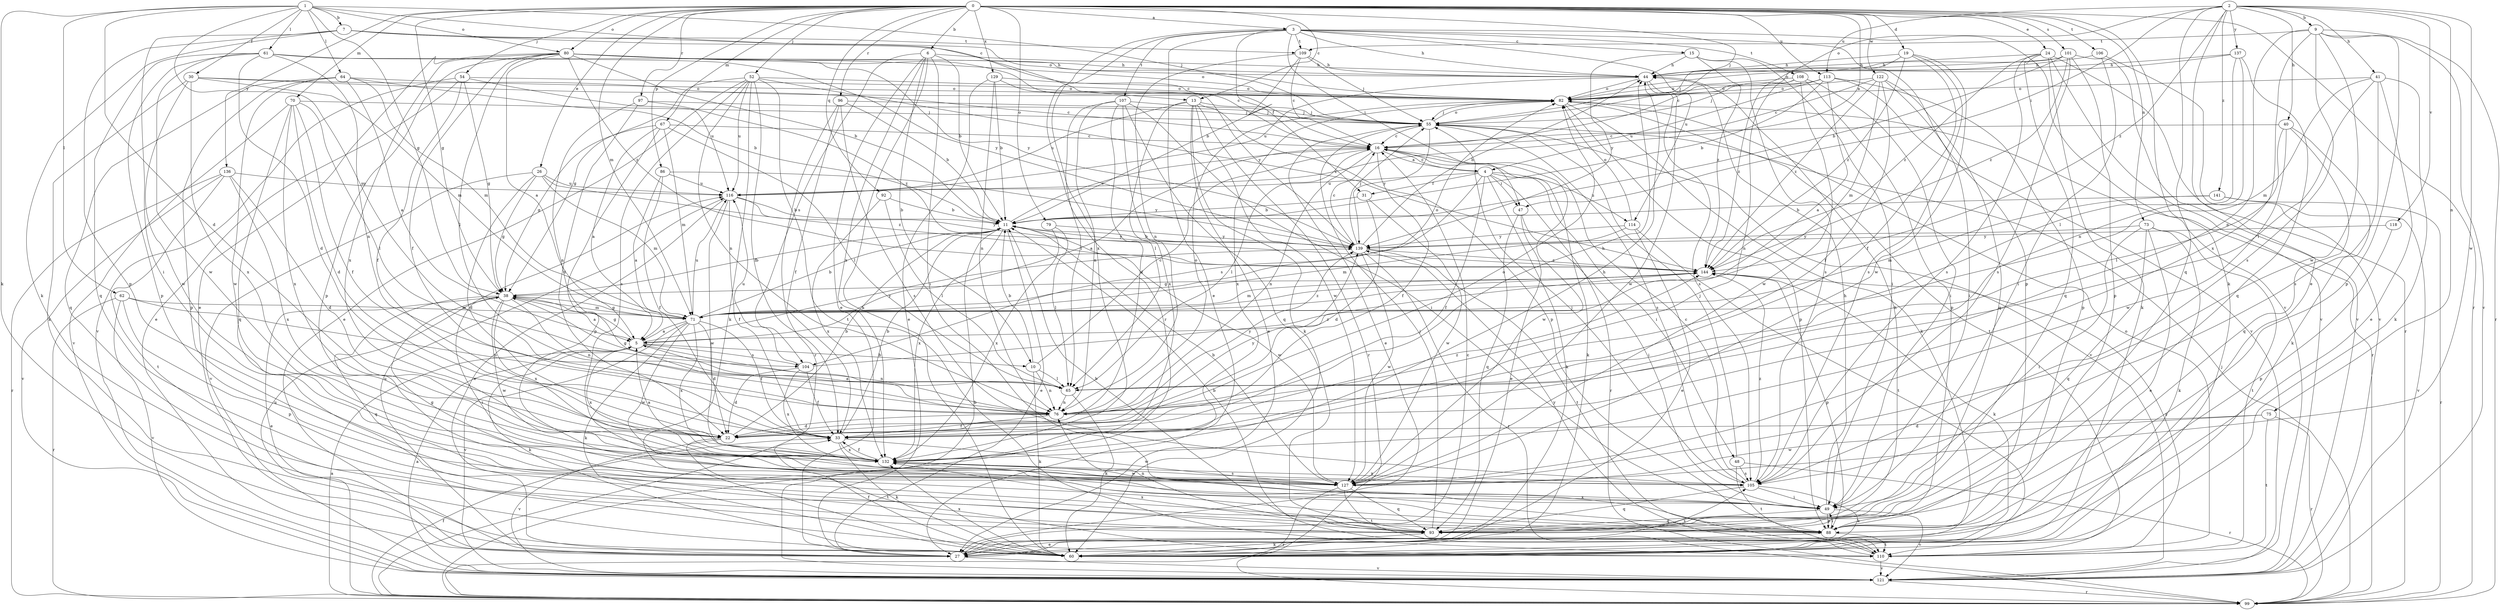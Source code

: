 strict digraph  {
0;
1;
2;
3;
4;
5;
6;
7;
9;
10;
11;
13;
15;
16;
19;
22;
24;
26;
27;
30;
31;
33;
38;
40;
41;
44;
47;
48;
49;
52;
54;
55;
60;
61;
62;
64;
65;
67;
70;
71;
73;
75;
76;
79;
80;
82;
86;
88;
92;
93;
96;
97;
99;
101;
104;
105;
106;
107;
108;
109;
110;
113;
114;
116;
118;
121;
122;
127;
129;
132;
136;
137;
139;
141;
144;
0 -> 3  [label=a];
0 -> 4  [label=a];
0 -> 6  [label=b];
0 -> 13  [label=c];
0 -> 19  [label=d];
0 -> 24  [label=e];
0 -> 26  [label=e];
0 -> 38  [label=g];
0 -> 52  [label=j];
0 -> 54  [label=j];
0 -> 55  [label=j];
0 -> 60  [label=k];
0 -> 67  [label=m];
0 -> 70  [label=m];
0 -> 71  [label=m];
0 -> 73  [label=n];
0 -> 79  [label=o];
0 -> 80  [label=o];
0 -> 86  [label=p];
0 -> 92  [label=q];
0 -> 96  [label=r];
0 -> 97  [label=r];
0 -> 99  [label=r];
0 -> 101  [label=s];
0 -> 106  [label=t];
0 -> 113  [label=u];
0 -> 122  [label=w];
0 -> 129  [label=x];
0 -> 136  [label=y];
1 -> 7  [label=b];
1 -> 13  [label=c];
1 -> 22  [label=d];
1 -> 30  [label=f];
1 -> 38  [label=g];
1 -> 55  [label=j];
1 -> 60  [label=k];
1 -> 61  [label=l];
1 -> 62  [label=l];
1 -> 64  [label=l];
1 -> 80  [label=o];
1 -> 104  [label=s];
2 -> 9  [label=b];
2 -> 27  [label=e];
2 -> 40  [label=h];
2 -> 41  [label=h];
2 -> 47  [label=i];
2 -> 75  [label=n];
2 -> 82  [label=o];
2 -> 93  [label=q];
2 -> 113  [label=u];
2 -> 118  [label=v];
2 -> 127  [label=w];
2 -> 137  [label=y];
2 -> 141  [label=z];
2 -> 144  [label=z];
3 -> 15  [label=c];
3 -> 27  [label=e];
3 -> 31  [label=f];
3 -> 44  [label=h];
3 -> 47  [label=i];
3 -> 88  [label=p];
3 -> 99  [label=r];
3 -> 107  [label=t];
3 -> 108  [label=t];
3 -> 109  [label=t];
3 -> 114  [label=u];
3 -> 121  [label=v];
3 -> 132  [label=x];
4 -> 16  [label=c];
4 -> 31  [label=f];
4 -> 33  [label=f];
4 -> 47  [label=i];
4 -> 48  [label=i];
4 -> 60  [label=k];
4 -> 99  [label=r];
4 -> 104  [label=s];
4 -> 114  [label=u];
4 -> 116  [label=u];
5 -> 10  [label=b];
5 -> 38  [label=g];
5 -> 60  [label=k];
5 -> 76  [label=n];
5 -> 104  [label=s];
5 -> 132  [label=x];
5 -> 139  [label=y];
6 -> 10  [label=b];
6 -> 11  [label=b];
6 -> 27  [label=e];
6 -> 44  [label=h];
6 -> 49  [label=i];
6 -> 60  [label=k];
6 -> 104  [label=s];
6 -> 132  [label=x];
7 -> 16  [label=c];
7 -> 49  [label=i];
7 -> 60  [label=k];
7 -> 82  [label=o];
7 -> 88  [label=p];
7 -> 109  [label=t];
9 -> 76  [label=n];
9 -> 88  [label=p];
9 -> 99  [label=r];
9 -> 105  [label=s];
9 -> 109  [label=t];
9 -> 121  [label=v];
9 -> 127  [label=w];
9 -> 132  [label=x];
10 -> 11  [label=b];
10 -> 16  [label=c];
10 -> 60  [label=k];
10 -> 65  [label=l];
10 -> 76  [label=n];
11 -> 16  [label=c];
11 -> 27  [label=e];
11 -> 127  [label=w];
11 -> 132  [label=x];
11 -> 139  [label=y];
13 -> 27  [label=e];
13 -> 55  [label=j];
13 -> 60  [label=k];
13 -> 65  [label=l];
13 -> 88  [label=p];
13 -> 99  [label=r];
13 -> 116  [label=u];
13 -> 127  [label=w];
15 -> 44  [label=h];
15 -> 49  [label=i];
15 -> 105  [label=s];
15 -> 139  [label=y];
15 -> 144  [label=z];
16 -> 4  [label=a];
16 -> 5  [label=a];
16 -> 33  [label=f];
16 -> 60  [label=k];
16 -> 65  [label=l];
16 -> 76  [label=n];
16 -> 127  [label=w];
19 -> 16  [label=c];
19 -> 33  [label=f];
19 -> 44  [label=h];
19 -> 105  [label=s];
19 -> 127  [label=w];
19 -> 144  [label=z];
22 -> 11  [label=b];
22 -> 82  [label=o];
22 -> 110  [label=t];
22 -> 121  [label=v];
22 -> 139  [label=y];
24 -> 44  [label=h];
24 -> 60  [label=k];
24 -> 93  [label=q];
24 -> 99  [label=r];
24 -> 105  [label=s];
24 -> 121  [label=v];
24 -> 144  [label=z];
26 -> 22  [label=d];
26 -> 38  [label=g];
26 -> 71  [label=m];
26 -> 116  [label=u];
26 -> 121  [label=v];
26 -> 144  [label=z];
27 -> 16  [label=c];
27 -> 105  [label=s];
27 -> 116  [label=u];
27 -> 121  [label=v];
30 -> 16  [label=c];
30 -> 60  [label=k];
30 -> 71  [label=m];
30 -> 82  [label=o];
30 -> 127  [label=w];
30 -> 132  [label=x];
31 -> 11  [label=b];
31 -> 22  [label=d];
31 -> 127  [label=w];
33 -> 11  [label=b];
33 -> 60  [label=k];
33 -> 127  [label=w];
33 -> 132  [label=x];
33 -> 144  [label=z];
38 -> 5  [label=a];
38 -> 11  [label=b];
38 -> 27  [label=e];
38 -> 49  [label=i];
38 -> 71  [label=m];
38 -> 76  [label=n];
38 -> 93  [label=q];
38 -> 127  [label=w];
38 -> 132  [label=x];
40 -> 16  [label=c];
40 -> 60  [label=k];
40 -> 65  [label=l];
40 -> 93  [label=q];
40 -> 127  [label=w];
41 -> 27  [label=e];
41 -> 60  [label=k];
41 -> 65  [label=l];
41 -> 71  [label=m];
41 -> 82  [label=o];
41 -> 105  [label=s];
44 -> 82  [label=o];
44 -> 105  [label=s];
44 -> 116  [label=u];
44 -> 127  [label=w];
47 -> 27  [label=e];
47 -> 49  [label=i];
47 -> 93  [label=q];
48 -> 55  [label=j];
48 -> 99  [label=r];
48 -> 105  [label=s];
48 -> 110  [label=t];
49 -> 38  [label=g];
49 -> 44  [label=h];
49 -> 88  [label=p];
49 -> 93  [label=q];
49 -> 121  [label=v];
52 -> 27  [label=e];
52 -> 33  [label=f];
52 -> 38  [label=g];
52 -> 60  [label=k];
52 -> 76  [label=n];
52 -> 82  [label=o];
52 -> 105  [label=s];
52 -> 110  [label=t];
52 -> 116  [label=u];
52 -> 144  [label=z];
54 -> 27  [label=e];
54 -> 33  [label=f];
54 -> 38  [label=g];
54 -> 82  [label=o];
54 -> 116  [label=u];
54 -> 121  [label=v];
55 -> 16  [label=c];
55 -> 27  [label=e];
55 -> 82  [label=o];
55 -> 105  [label=s];
55 -> 121  [label=v];
55 -> 139  [label=y];
60 -> 33  [label=f];
60 -> 132  [label=x];
61 -> 22  [label=d];
61 -> 44  [label=h];
61 -> 76  [label=n];
61 -> 88  [label=p];
61 -> 93  [label=q];
61 -> 127  [label=w];
61 -> 139  [label=y];
62 -> 71  [label=m];
62 -> 76  [label=n];
62 -> 88  [label=p];
62 -> 99  [label=r];
62 -> 121  [label=v];
64 -> 5  [label=a];
64 -> 11  [label=b];
64 -> 71  [label=m];
64 -> 82  [label=o];
64 -> 88  [label=p];
64 -> 93  [label=q];
64 -> 127  [label=w];
65 -> 38  [label=g];
65 -> 60  [label=k];
65 -> 76  [label=n];
67 -> 5  [label=a];
67 -> 16  [label=c];
67 -> 38  [label=g];
67 -> 65  [label=l];
67 -> 71  [label=m];
67 -> 88  [label=p];
70 -> 22  [label=d];
70 -> 33  [label=f];
70 -> 55  [label=j];
70 -> 65  [label=l];
70 -> 93  [label=q];
70 -> 121  [label=v];
70 -> 132  [label=x];
71 -> 5  [label=a];
71 -> 11  [label=b];
71 -> 22  [label=d];
71 -> 33  [label=f];
71 -> 38  [label=g];
71 -> 60  [label=k];
71 -> 82  [label=o];
71 -> 116  [label=u];
71 -> 121  [label=v];
71 -> 127  [label=w];
71 -> 132  [label=x];
71 -> 144  [label=z];
73 -> 27  [label=e];
73 -> 49  [label=i];
73 -> 60  [label=k];
73 -> 93  [label=q];
73 -> 110  [label=t];
73 -> 139  [label=y];
75 -> 22  [label=d];
75 -> 99  [label=r];
75 -> 110  [label=t];
75 -> 127  [label=w];
76 -> 5  [label=a];
76 -> 22  [label=d];
76 -> 33  [label=f];
76 -> 44  [label=h];
76 -> 82  [label=o];
76 -> 139  [label=y];
79 -> 65  [label=l];
79 -> 132  [label=x];
79 -> 139  [label=y];
80 -> 5  [label=a];
80 -> 11  [label=b];
80 -> 16  [label=c];
80 -> 27  [label=e];
80 -> 33  [label=f];
80 -> 44  [label=h];
80 -> 65  [label=l];
80 -> 82  [label=o];
80 -> 88  [label=p];
80 -> 132  [label=x];
80 -> 139  [label=y];
80 -> 144  [label=z];
82 -> 55  [label=j];
82 -> 60  [label=k];
82 -> 88  [label=p];
82 -> 99  [label=r];
82 -> 110  [label=t];
82 -> 132  [label=x];
86 -> 5  [label=a];
86 -> 33  [label=f];
86 -> 116  [label=u];
86 -> 139  [label=y];
88 -> 27  [label=e];
88 -> 49  [label=i];
88 -> 110  [label=t];
88 -> 132  [label=x];
92 -> 11  [label=b];
92 -> 65  [label=l];
92 -> 132  [label=x];
93 -> 11  [label=b];
93 -> 44  [label=h];
93 -> 55  [label=j];
93 -> 60  [label=k];
93 -> 76  [label=n];
93 -> 132  [label=x];
96 -> 11  [label=b];
96 -> 33  [label=f];
96 -> 55  [label=j];
96 -> 99  [label=r];
96 -> 105  [label=s];
97 -> 22  [label=d];
97 -> 55  [label=j];
97 -> 76  [label=n];
97 -> 144  [label=z];
99 -> 5  [label=a];
99 -> 33  [label=f];
99 -> 55  [label=j];
99 -> 116  [label=u];
101 -> 11  [label=b];
101 -> 44  [label=h];
101 -> 55  [label=j];
101 -> 88  [label=p];
101 -> 105  [label=s];
101 -> 121  [label=v];
101 -> 144  [label=z];
104 -> 22  [label=d];
104 -> 33  [label=f];
104 -> 116  [label=u];
104 -> 132  [label=x];
104 -> 144  [label=z];
105 -> 16  [label=c];
105 -> 49  [label=i];
105 -> 55  [label=j];
105 -> 60  [label=k];
105 -> 93  [label=q];
105 -> 132  [label=x];
105 -> 144  [label=z];
106 -> 44  [label=h];
106 -> 49  [label=i];
106 -> 121  [label=v];
107 -> 22  [label=d];
107 -> 49  [label=i];
107 -> 55  [label=j];
107 -> 65  [label=l];
107 -> 76  [label=n];
107 -> 93  [label=q];
107 -> 132  [label=x];
108 -> 49  [label=i];
108 -> 76  [label=n];
108 -> 82  [label=o];
108 -> 88  [label=p];
108 -> 127  [label=w];
108 -> 144  [label=z];
109 -> 11  [label=b];
109 -> 16  [label=c];
109 -> 44  [label=h];
109 -> 55  [label=j];
109 -> 76  [label=n];
110 -> 11  [label=b];
110 -> 82  [label=o];
110 -> 121  [label=v];
110 -> 139  [label=y];
110 -> 144  [label=z];
113 -> 5  [label=a];
113 -> 11  [label=b];
113 -> 55  [label=j];
113 -> 82  [label=o];
113 -> 88  [label=p];
113 -> 116  [label=u];
113 -> 121  [label=v];
114 -> 27  [label=e];
114 -> 71  [label=m];
114 -> 82  [label=o];
114 -> 110  [label=t];
114 -> 139  [label=y];
116 -> 11  [label=b];
116 -> 27  [label=e];
116 -> 33  [label=f];
116 -> 127  [label=w];
116 -> 139  [label=y];
118 -> 88  [label=p];
118 -> 139  [label=y];
121 -> 5  [label=a];
121 -> 11  [label=b];
121 -> 99  [label=r];
122 -> 16  [label=c];
122 -> 33  [label=f];
122 -> 49  [label=i];
122 -> 71  [label=m];
122 -> 82  [label=o];
122 -> 93  [label=q];
122 -> 144  [label=z];
127 -> 11  [label=b];
127 -> 93  [label=q];
127 -> 99  [label=r];
127 -> 110  [label=t];
129 -> 11  [label=b];
129 -> 27  [label=e];
129 -> 76  [label=n];
129 -> 82  [label=o];
129 -> 139  [label=y];
132 -> 5  [label=a];
132 -> 33  [label=f];
132 -> 44  [label=h];
132 -> 105  [label=s];
132 -> 127  [label=w];
136 -> 22  [label=d];
136 -> 99  [label=r];
136 -> 110  [label=t];
136 -> 116  [label=u];
136 -> 121  [label=v];
136 -> 132  [label=x];
137 -> 44  [label=h];
137 -> 65  [label=l];
137 -> 76  [label=n];
137 -> 82  [label=o];
137 -> 93  [label=q];
139 -> 11  [label=b];
139 -> 16  [label=c];
139 -> 44  [label=h];
139 -> 55  [label=j];
139 -> 99  [label=r];
139 -> 110  [label=t];
139 -> 127  [label=w];
139 -> 144  [label=z];
141 -> 11  [label=b];
141 -> 71  [label=m];
141 -> 99  [label=r];
141 -> 121  [label=v];
144 -> 38  [label=g];
144 -> 60  [label=k];
144 -> 71  [label=m];
144 -> 88  [label=p];
}
